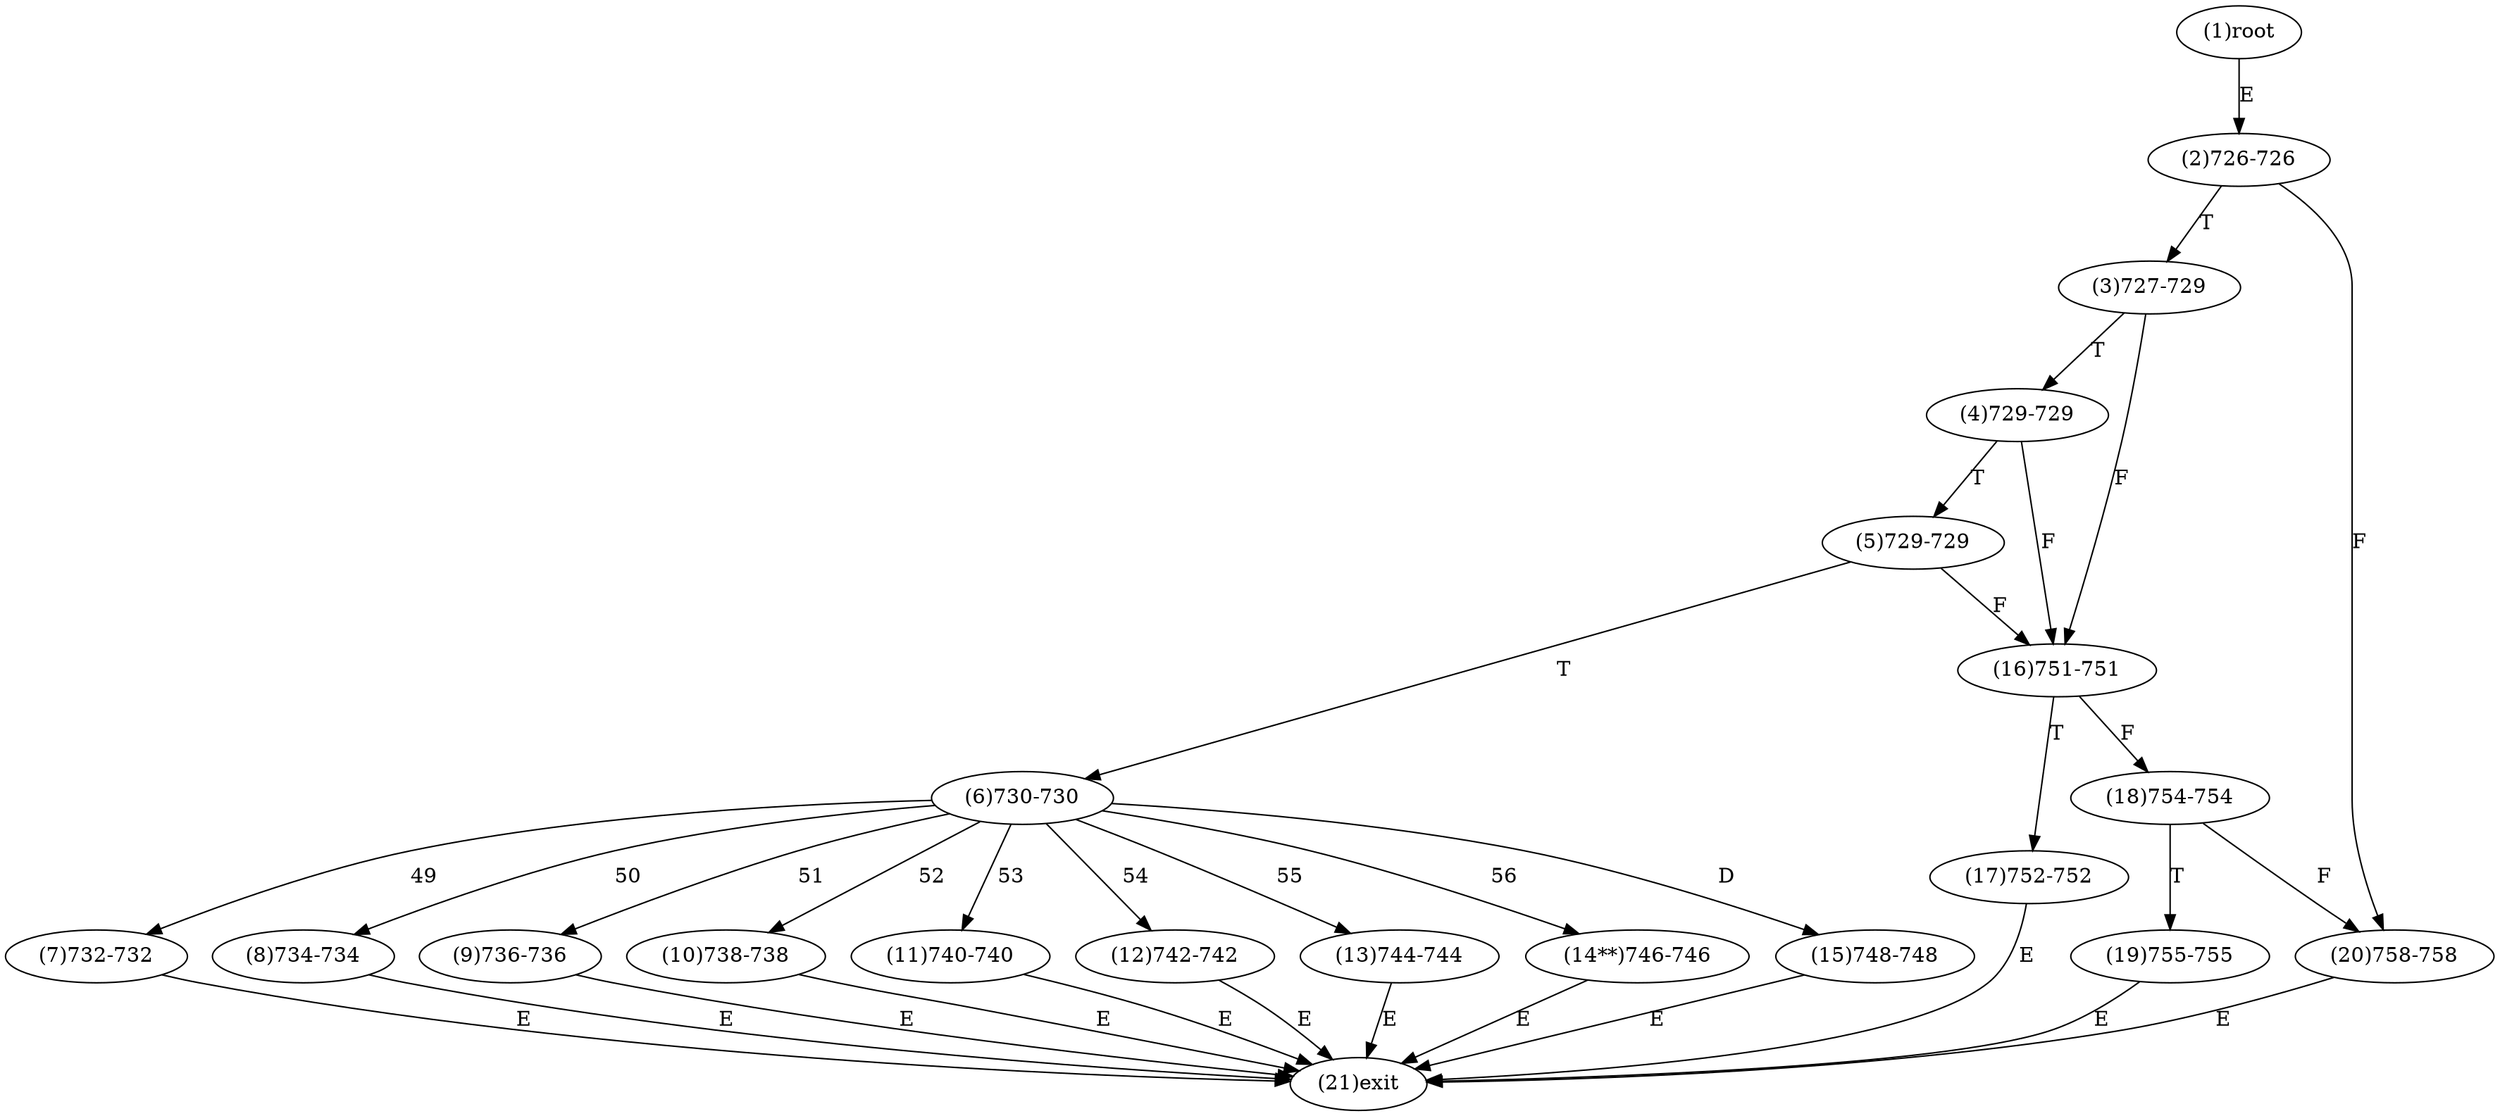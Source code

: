 digraph "" { 
1[ label="(1)root"];
2[ label="(2)726-726"];
3[ label="(3)727-729"];
4[ label="(4)729-729"];
5[ label="(5)729-729"];
6[ label="(6)730-730"];
7[ label="(7)732-732"];
8[ label="(8)734-734"];
9[ label="(9)736-736"];
10[ label="(10)738-738"];
11[ label="(11)740-740"];
12[ label="(12)742-742"];
13[ label="(13)744-744"];
14[ label="(14**)746-746"];
15[ label="(15)748-748"];
17[ label="(17)752-752"];
16[ label="(16)751-751"];
19[ label="(19)755-755"];
18[ label="(18)754-754"];
21[ label="(21)exit"];
20[ label="(20)758-758"];
1->2[ label="E"];
2->20[ label="F"];
2->3[ label="T"];
3->16[ label="F"];
3->4[ label="T"];
4->16[ label="F"];
4->5[ label="T"];
5->16[ label="F"];
5->6[ label="T"];
6->7[ label="49"];
6->8[ label="50"];
6->9[ label="51"];
6->10[ label="52"];
6->11[ label="53"];
6->12[ label="54"];
6->13[ label="55"];
6->14[ label="56"];
6->15[ label="D"];
7->21[ label="E"];
8->21[ label="E"];
9->21[ label="E"];
10->21[ label="E"];
11->21[ label="E"];
12->21[ label="E"];
13->21[ label="E"];
14->21[ label="E"];
15->21[ label="E"];
16->18[ label="F"];
16->17[ label="T"];
17->21[ label="E"];
18->20[ label="F"];
18->19[ label="T"];
19->21[ label="E"];
20->21[ label="E"];
}